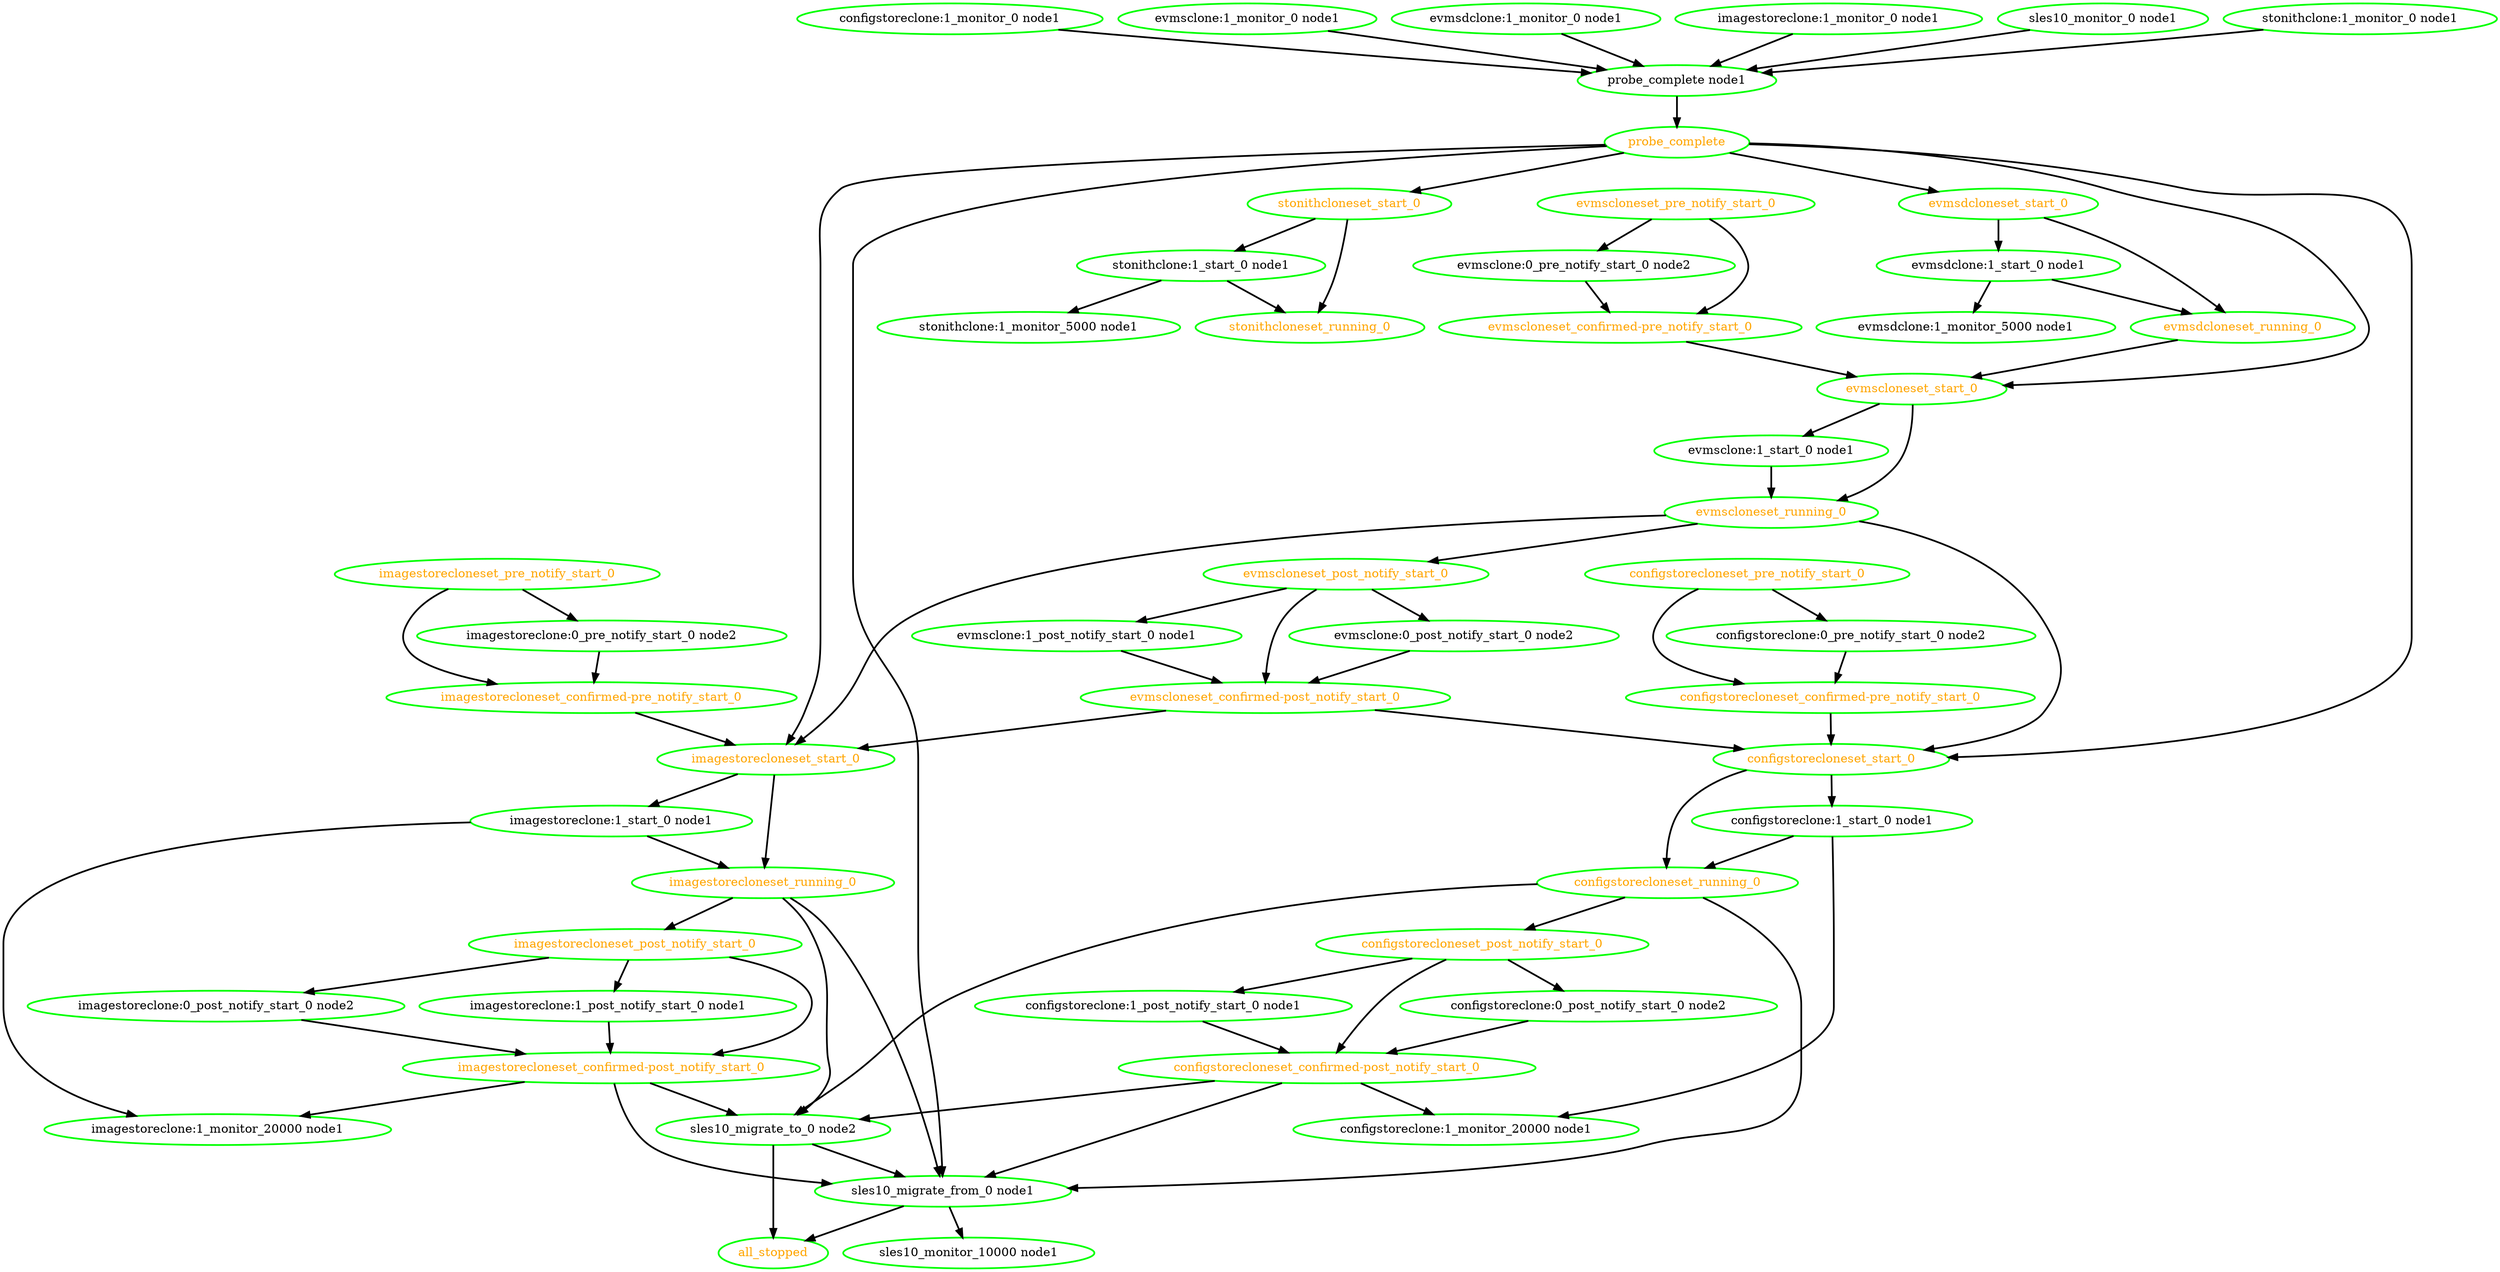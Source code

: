  digraph "g" {
"all_stopped" [ style=bold color="green" fontcolor="orange"  ]
"configstoreclone:0_post_notify_start_0 node2" -> "configstorecloneset_confirmed-post_notify_start_0" [ style = bold]
"configstoreclone:0_post_notify_start_0 node2" [ style=bold color="green" fontcolor="black"  ]
"configstoreclone:0_pre_notify_start_0 node2" -> "configstorecloneset_confirmed-pre_notify_start_0" [ style = bold]
"configstoreclone:0_pre_notify_start_0 node2" [ style=bold color="green" fontcolor="black"  ]
"configstoreclone:1_monitor_0 node1" -> "probe_complete node1" [ style = bold]
"configstoreclone:1_monitor_0 node1" [ style=bold color="green" fontcolor="black"  ]
"configstoreclone:1_monitor_20000 node1" [ style=bold color="green" fontcolor="black"  ]
"configstoreclone:1_post_notify_start_0 node1" -> "configstorecloneset_confirmed-post_notify_start_0" [ style = bold]
"configstoreclone:1_post_notify_start_0 node1" [ style=bold color="green" fontcolor="black"  ]
"configstoreclone:1_start_0 node1" -> "configstoreclone:1_monitor_20000 node1" [ style = bold]
"configstoreclone:1_start_0 node1" -> "configstorecloneset_running_0" [ style = bold]
"configstoreclone:1_start_0 node1" [ style=bold color="green" fontcolor="black"  ]
"configstorecloneset_confirmed-post_notify_start_0" -> "configstoreclone:1_monitor_20000 node1" [ style = bold]
"configstorecloneset_confirmed-post_notify_start_0" -> "sles10_migrate_from_0 node1" [ style = bold]
"configstorecloneset_confirmed-post_notify_start_0" -> "sles10_migrate_to_0 node2" [ style = bold]
"configstorecloneset_confirmed-post_notify_start_0" [ style=bold color="green" fontcolor="orange"  ]
"configstorecloneset_confirmed-pre_notify_start_0" -> "configstorecloneset_start_0" [ style = bold]
"configstorecloneset_confirmed-pre_notify_start_0" [ style=bold color="green" fontcolor="orange"  ]
"configstorecloneset_post_notify_start_0" -> "configstoreclone:0_post_notify_start_0 node2" [ style = bold]
"configstorecloneset_post_notify_start_0" -> "configstoreclone:1_post_notify_start_0 node1" [ style = bold]
"configstorecloneset_post_notify_start_0" -> "configstorecloneset_confirmed-post_notify_start_0" [ style = bold]
"configstorecloneset_post_notify_start_0" [ style=bold color="green" fontcolor="orange"  ]
"configstorecloneset_pre_notify_start_0" -> "configstoreclone:0_pre_notify_start_0 node2" [ style = bold]
"configstorecloneset_pre_notify_start_0" -> "configstorecloneset_confirmed-pre_notify_start_0" [ style = bold]
"configstorecloneset_pre_notify_start_0" [ style=bold color="green" fontcolor="orange"  ]
"configstorecloneset_running_0" -> "configstorecloneset_post_notify_start_0" [ style = bold]
"configstorecloneset_running_0" -> "sles10_migrate_from_0 node1" [ style = bold]
"configstorecloneset_running_0" -> "sles10_migrate_to_0 node2" [ style = bold]
"configstorecloneset_running_0" [ style=bold color="green" fontcolor="orange"  ]
"configstorecloneset_start_0" -> "configstoreclone:1_start_0 node1" [ style = bold]
"configstorecloneset_start_0" -> "configstorecloneset_running_0" [ style = bold]
"configstorecloneset_start_0" [ style=bold color="green" fontcolor="orange"  ]
"evmsclone:0_post_notify_start_0 node2" -> "evmscloneset_confirmed-post_notify_start_0" [ style = bold]
"evmsclone:0_post_notify_start_0 node2" [ style=bold color="green" fontcolor="black"  ]
"evmsclone:0_pre_notify_start_0 node2" -> "evmscloneset_confirmed-pre_notify_start_0" [ style = bold]
"evmsclone:0_pre_notify_start_0 node2" [ style=bold color="green" fontcolor="black"  ]
"evmsclone:1_monitor_0 node1" -> "probe_complete node1" [ style = bold]
"evmsclone:1_monitor_0 node1" [ style=bold color="green" fontcolor="black"  ]
"evmsclone:1_post_notify_start_0 node1" -> "evmscloneset_confirmed-post_notify_start_0" [ style = bold]
"evmsclone:1_post_notify_start_0 node1" [ style=bold color="green" fontcolor="black"  ]
"evmsclone:1_start_0 node1" -> "evmscloneset_running_0" [ style = bold]
"evmsclone:1_start_0 node1" [ style=bold color="green" fontcolor="black"  ]
"evmscloneset_confirmed-post_notify_start_0" -> "configstorecloneset_start_0" [ style = bold]
"evmscloneset_confirmed-post_notify_start_0" -> "imagestorecloneset_start_0" [ style = bold]
"evmscloneset_confirmed-post_notify_start_0" [ style=bold color="green" fontcolor="orange"  ]
"evmscloneset_confirmed-pre_notify_start_0" -> "evmscloneset_start_0" [ style = bold]
"evmscloneset_confirmed-pre_notify_start_0" [ style=bold color="green" fontcolor="orange"  ]
"evmscloneset_post_notify_start_0" -> "evmsclone:0_post_notify_start_0 node2" [ style = bold]
"evmscloneset_post_notify_start_0" -> "evmsclone:1_post_notify_start_0 node1" [ style = bold]
"evmscloneset_post_notify_start_0" -> "evmscloneset_confirmed-post_notify_start_0" [ style = bold]
"evmscloneset_post_notify_start_0" [ style=bold color="green" fontcolor="orange"  ]
"evmscloneset_pre_notify_start_0" -> "evmsclone:0_pre_notify_start_0 node2" [ style = bold]
"evmscloneset_pre_notify_start_0" -> "evmscloneset_confirmed-pre_notify_start_0" [ style = bold]
"evmscloneset_pre_notify_start_0" [ style=bold color="green" fontcolor="orange"  ]
"evmscloneset_running_0" -> "configstorecloneset_start_0" [ style = bold]
"evmscloneset_running_0" -> "evmscloneset_post_notify_start_0" [ style = bold]
"evmscloneset_running_0" -> "imagestorecloneset_start_0" [ style = bold]
"evmscloneset_running_0" [ style=bold color="green" fontcolor="orange"  ]
"evmscloneset_start_0" -> "evmsclone:1_start_0 node1" [ style = bold]
"evmscloneset_start_0" -> "evmscloneset_running_0" [ style = bold]
"evmscloneset_start_0" [ style=bold color="green" fontcolor="orange"  ]
"evmsdclone:1_monitor_0 node1" -> "probe_complete node1" [ style = bold]
"evmsdclone:1_monitor_0 node1" [ style=bold color="green" fontcolor="black"  ]
"evmsdclone:1_monitor_5000 node1" [ style=bold color="green" fontcolor="black"  ]
"evmsdclone:1_start_0 node1" -> "evmsdclone:1_monitor_5000 node1" [ style = bold]
"evmsdclone:1_start_0 node1" -> "evmsdcloneset_running_0" [ style = bold]
"evmsdclone:1_start_0 node1" [ style=bold color="green" fontcolor="black"  ]
"evmsdcloneset_running_0" -> "evmscloneset_start_0" [ style = bold]
"evmsdcloneset_running_0" [ style=bold color="green" fontcolor="orange"  ]
"evmsdcloneset_start_0" -> "evmsdclone:1_start_0 node1" [ style = bold]
"evmsdcloneset_start_0" -> "evmsdcloneset_running_0" [ style = bold]
"evmsdcloneset_start_0" [ style=bold color="green" fontcolor="orange"  ]
"imagestoreclone:0_post_notify_start_0 node2" -> "imagestorecloneset_confirmed-post_notify_start_0" [ style = bold]
"imagestoreclone:0_post_notify_start_0 node2" [ style=bold color="green" fontcolor="black"  ]
"imagestoreclone:0_pre_notify_start_0 node2" -> "imagestorecloneset_confirmed-pre_notify_start_0" [ style = bold]
"imagestoreclone:0_pre_notify_start_0 node2" [ style=bold color="green" fontcolor="black"  ]
"imagestoreclone:1_monitor_0 node1" -> "probe_complete node1" [ style = bold]
"imagestoreclone:1_monitor_0 node1" [ style=bold color="green" fontcolor="black"  ]
"imagestoreclone:1_monitor_20000 node1" [ style=bold color="green" fontcolor="black"  ]
"imagestoreclone:1_post_notify_start_0 node1" -> "imagestorecloneset_confirmed-post_notify_start_0" [ style = bold]
"imagestoreclone:1_post_notify_start_0 node1" [ style=bold color="green" fontcolor="black"  ]
"imagestoreclone:1_start_0 node1" -> "imagestoreclone:1_monitor_20000 node1" [ style = bold]
"imagestoreclone:1_start_0 node1" -> "imagestorecloneset_running_0" [ style = bold]
"imagestoreclone:1_start_0 node1" [ style=bold color="green" fontcolor="black"  ]
"imagestorecloneset_confirmed-post_notify_start_0" -> "imagestoreclone:1_monitor_20000 node1" [ style = bold]
"imagestorecloneset_confirmed-post_notify_start_0" -> "sles10_migrate_from_0 node1" [ style = bold]
"imagestorecloneset_confirmed-post_notify_start_0" -> "sles10_migrate_to_0 node2" [ style = bold]
"imagestorecloneset_confirmed-post_notify_start_0" [ style=bold color="green" fontcolor="orange"  ]
"imagestorecloneset_confirmed-pre_notify_start_0" -> "imagestorecloneset_start_0" [ style = bold]
"imagestorecloneset_confirmed-pre_notify_start_0" [ style=bold color="green" fontcolor="orange"  ]
"imagestorecloneset_post_notify_start_0" -> "imagestoreclone:0_post_notify_start_0 node2" [ style = bold]
"imagestorecloneset_post_notify_start_0" -> "imagestoreclone:1_post_notify_start_0 node1" [ style = bold]
"imagestorecloneset_post_notify_start_0" -> "imagestorecloneset_confirmed-post_notify_start_0" [ style = bold]
"imagestorecloneset_post_notify_start_0" [ style=bold color="green" fontcolor="orange"  ]
"imagestorecloneset_pre_notify_start_0" -> "imagestoreclone:0_pre_notify_start_0 node2" [ style = bold]
"imagestorecloneset_pre_notify_start_0" -> "imagestorecloneset_confirmed-pre_notify_start_0" [ style = bold]
"imagestorecloneset_pre_notify_start_0" [ style=bold color="green" fontcolor="orange"  ]
"imagestorecloneset_running_0" -> "imagestorecloneset_post_notify_start_0" [ style = bold]
"imagestorecloneset_running_0" -> "sles10_migrate_from_0 node1" [ style = bold]
"imagestorecloneset_running_0" -> "sles10_migrate_to_0 node2" [ style = bold]
"imagestorecloneset_running_0" [ style=bold color="green" fontcolor="orange"  ]
"imagestorecloneset_start_0" -> "imagestoreclone:1_start_0 node1" [ style = bold]
"imagestorecloneset_start_0" -> "imagestorecloneset_running_0" [ style = bold]
"imagestorecloneset_start_0" [ style=bold color="green" fontcolor="orange"  ]
"probe_complete node1" -> "probe_complete" [ style = bold]
"probe_complete node1" [ style=bold color="green" fontcolor="black"  ]
"probe_complete" -> "configstorecloneset_start_0" [ style = bold]
"probe_complete" -> "evmscloneset_start_0" [ style = bold]
"probe_complete" -> "evmsdcloneset_start_0" [ style = bold]
"probe_complete" -> "imagestorecloneset_start_0" [ style = bold]
"probe_complete" -> "sles10_migrate_from_0 node1" [ style = bold]
"probe_complete" -> "stonithcloneset_start_0" [ style = bold]
"probe_complete" [ style=bold color="green" fontcolor="orange"  ]
"sles10_migrate_from_0 node1" -> "all_stopped" [ style = bold]
"sles10_migrate_from_0 node1" -> "sles10_monitor_10000 node1" [ style = bold]
"sles10_migrate_from_0 node1" [ style=bold color="green" fontcolor="black"  ]
"sles10_migrate_to_0 node2" -> "all_stopped" [ style = bold]
"sles10_migrate_to_0 node2" -> "sles10_migrate_from_0 node1" [ style = bold]
"sles10_migrate_to_0 node2" [ style=bold color="green" fontcolor="black"  ]
"sles10_monitor_0 node1" -> "probe_complete node1" [ style = bold]
"sles10_monitor_0 node1" [ style=bold color="green" fontcolor="black"  ]
"sles10_monitor_10000 node1" [ style=bold color="green" fontcolor="black"  ]
"stonithclone:1_monitor_0 node1" -> "probe_complete node1" [ style = bold]
"stonithclone:1_monitor_0 node1" [ style=bold color="green" fontcolor="black"  ]
"stonithclone:1_monitor_5000 node1" [ style=bold color="green" fontcolor="black"  ]
"stonithclone:1_start_0 node1" -> "stonithclone:1_monitor_5000 node1" [ style = bold]
"stonithclone:1_start_0 node1" -> "stonithcloneset_running_0" [ style = bold]
"stonithclone:1_start_0 node1" [ style=bold color="green" fontcolor="black"  ]
"stonithcloneset_running_0" [ style=bold color="green" fontcolor="orange"  ]
"stonithcloneset_start_0" -> "stonithclone:1_start_0 node1" [ style = bold]
"stonithcloneset_start_0" -> "stonithcloneset_running_0" [ style = bold]
"stonithcloneset_start_0" [ style=bold color="green" fontcolor="orange"  ]
}
